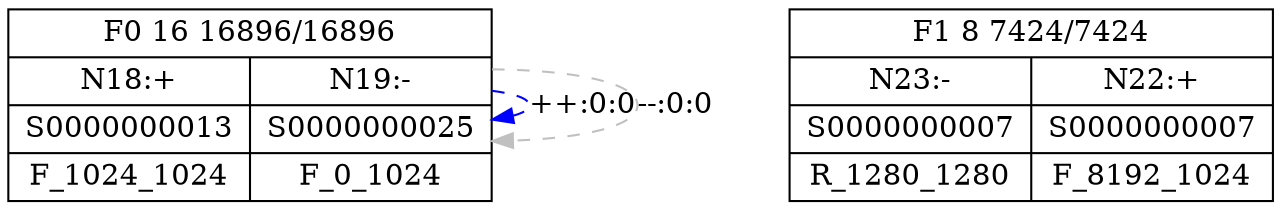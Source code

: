 digraph {
node [shape=record]
F0 [label="{F0 16 16896/16896 | { {N18:+ | S0000000013 | F_1024_1024} | {N19:- | S0000000025 | F_0_1024}}}"]
F1 [label="{F1 8 7424/7424 | { {N23:- | S0000000007 | R_1280_1280} | {N22:+ | S0000000007 | F_8192_1024}}}"]
F0 -> F0 [label="++:0:0" color=blue style=dashed]
F0 -> F0 [label="--:0:0" color=gray style=dashed]
}
